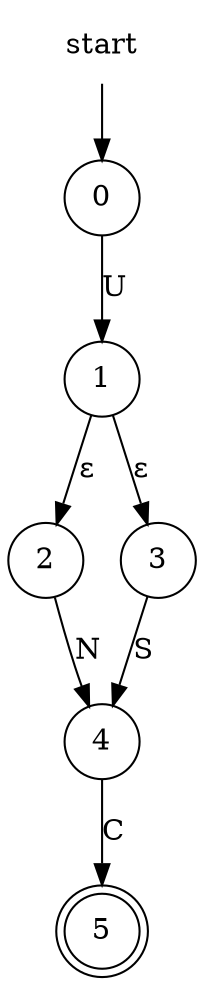 digraph {

    "start" [shape = none];

    node [shape = circle];
    0 [label = "0"];
    1 [label = "1"];
    2 [label = "2"];
    3 [label = "3"];
    4 [label = "4"];

    node [shape = doublecircle];
    5 [label = "5"];

    "start" -> 0;
    0 -> 1 [label = "U"];
    1 -> 2 [label = "ε"];
    1 -> 3 [label = "ε"];
    2 -> 4 [label = "N"];
    3 -> 4 [label = "S"];
    4 -> 5 [label = "C"];

}
